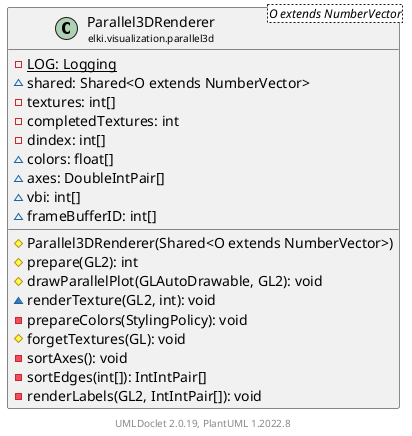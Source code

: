 @startuml
    remove .*\.(Instance|Par|Parameterizer|Factory)$
    set namespaceSeparator none
    hide empty fields
    hide empty methods

    class "<size:14>Parallel3DRenderer\n<size:10>elki.visualization.parallel3d" as elki.visualization.parallel3d.Parallel3DRenderer<O extends NumberVector> [[Parallel3DRenderer.html]] {
        {static} -LOG: Logging
        ~shared: Shared<O extends NumberVector>
        -textures: int[]
        -completedTextures: int
        -dindex: int[]
        ~colors: float[]
        ~axes: DoubleIntPair[]
        ~vbi: int[]
        ~frameBufferID: int[]
        #Parallel3DRenderer(Shared<O extends NumberVector>)
        #prepare(GL2): int
        #drawParallelPlot(GLAutoDrawable, GL2): void
        ~renderTexture(GL2, int): void
        -prepareColors(StylingPolicy): void
        #forgetTextures(GL): void
        -sortAxes(): void
        -sortEdges(int[]): IntIntPair[]
        -renderLabels(GL2, IntIntPair[]): void
    }

    center footer UMLDoclet 2.0.19, PlantUML 1.2022.8
@enduml
